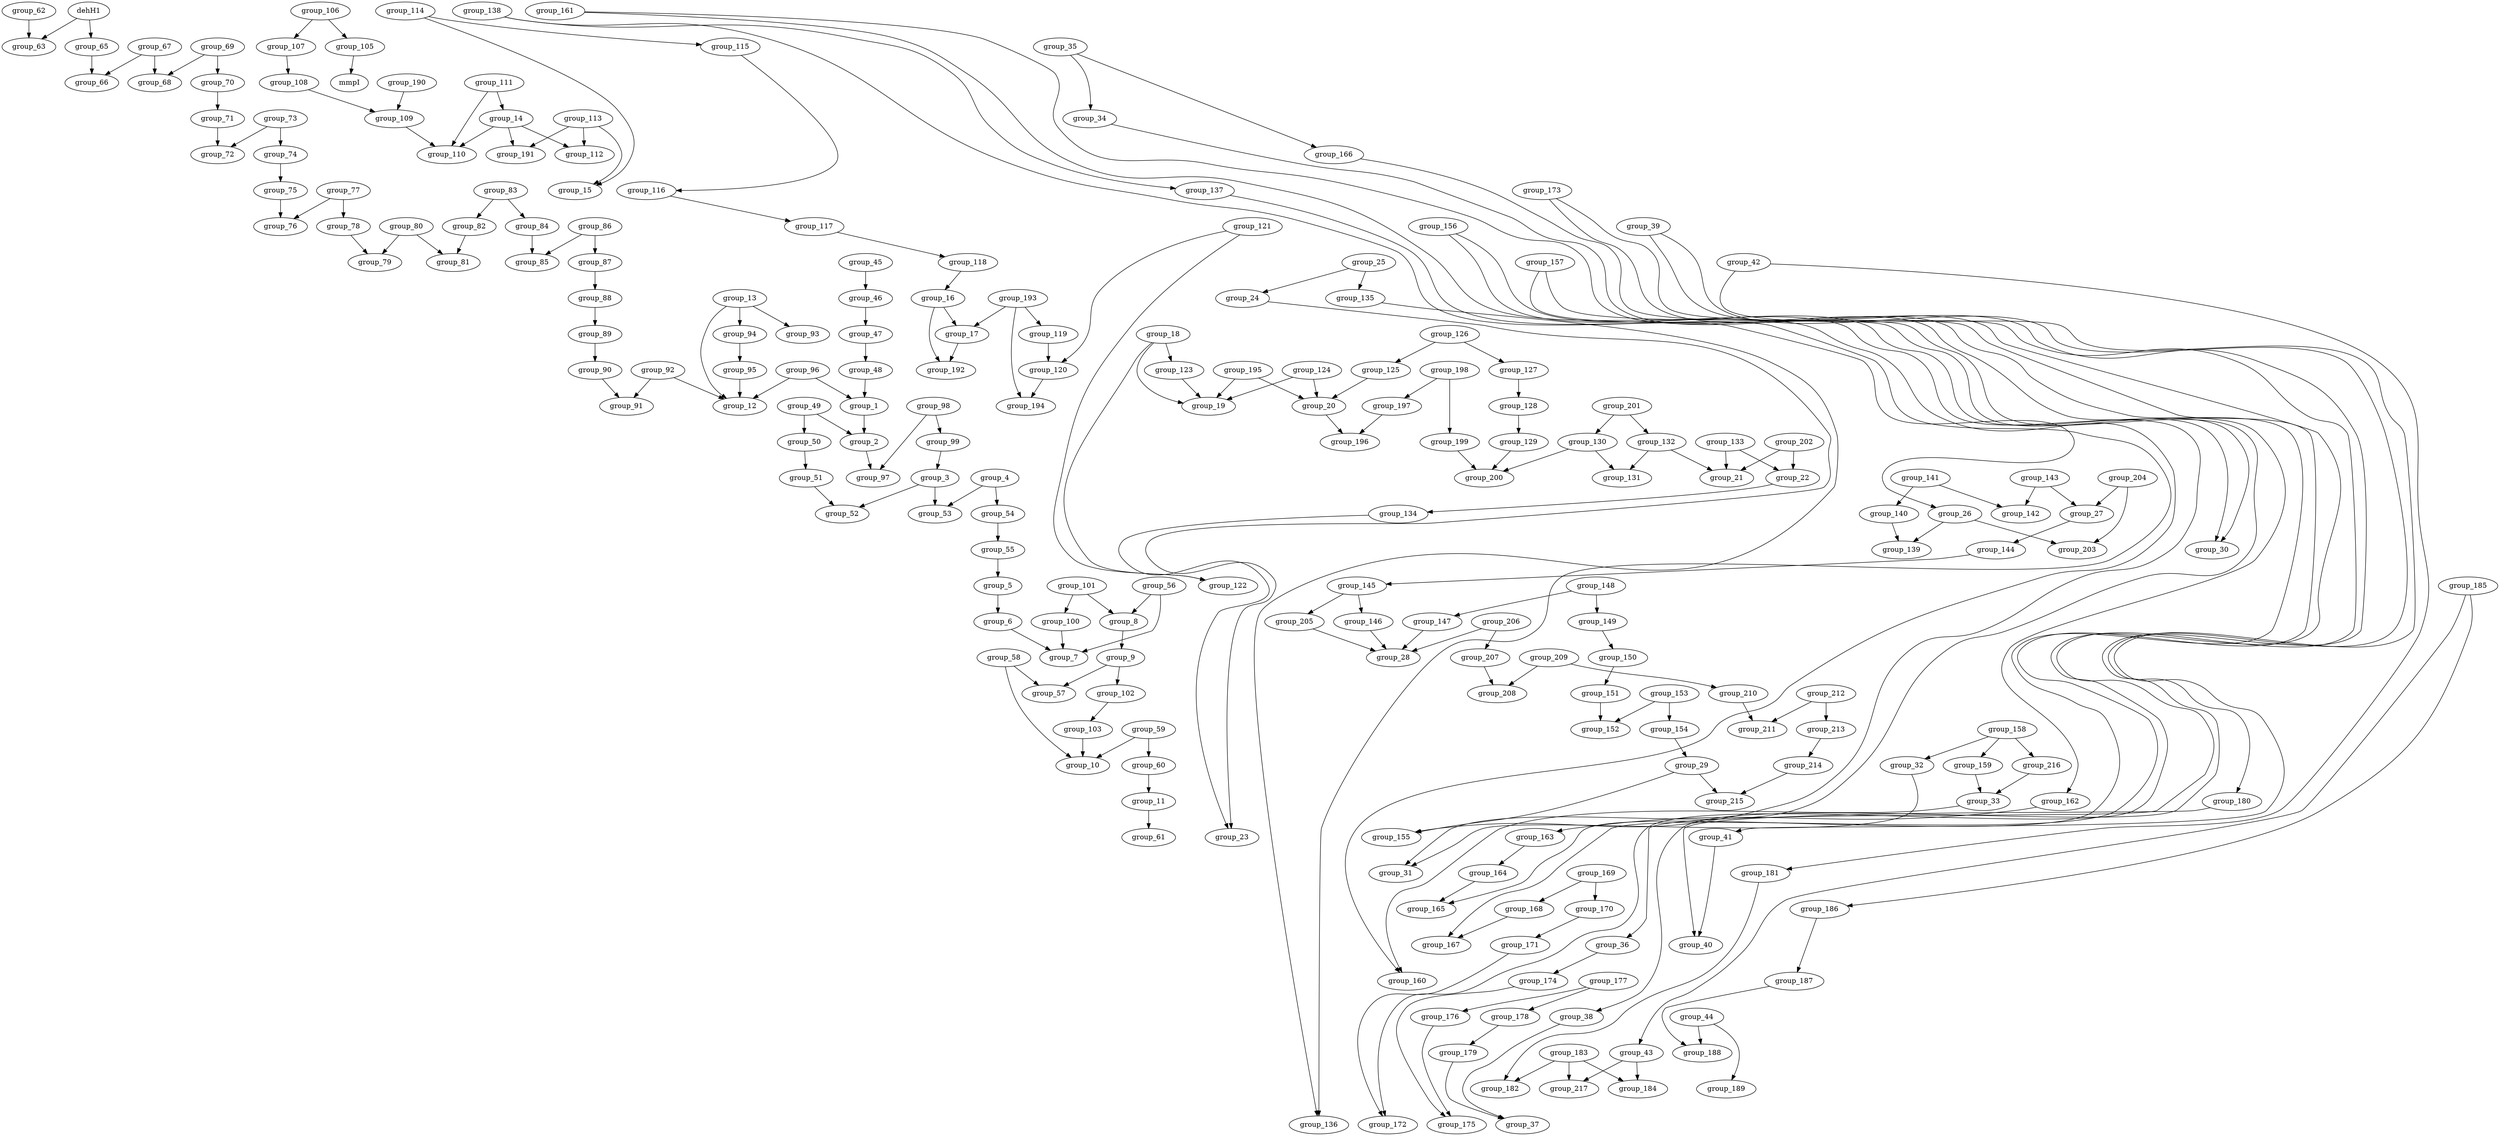 digraph g
{

  /* list of nodes */
  "dehH1";
  "group_1";
  "group_10";
  "group_100";
  "group_101";
  "group_102";
  "group_103";
  "group_105";
  "group_106";
  "group_107";
  "group_108";
  "group_109";
  "group_11";
  "group_110";
  "group_111";
  "group_112";
  "group_113";
  "group_114";
  "group_115";
  "group_116";
  "group_117";
  "group_118";
  "group_119";
  "group_12";
  "group_120";
  "group_121";
  "group_122";
  "group_123";
  "group_124";
  "group_125";
  "group_126";
  "group_127";
  "group_128";
  "group_129";
  "group_13";
  "group_130";
  "group_131";
  "group_132";
  "group_133";
  "group_134";
  "group_135";
  "group_136";
  "group_137";
  "group_138";
  "group_139";
  "group_14";
  "group_140";
  "group_141";
  "group_142";
  "group_143";
  "group_144";
  "group_145";
  "group_146";
  "group_147";
  "group_148";
  "group_149";
  "group_15";
  "group_150";
  "group_151";
  "group_152";
  "group_153";
  "group_154";
  "group_155";
  "group_156";
  "group_157";
  "group_158";
  "group_159";
  "group_16";
  "group_160";
  "group_161";
  "group_162";
  "group_163";
  "group_164";
  "group_165";
  "group_166";
  "group_167";
  "group_168";
  "group_169";
  "group_17";
  "group_170";
  "group_171";
  "group_172";
  "group_173";
  "group_174";
  "group_175";
  "group_176";
  "group_177";
  "group_178";
  "group_179";
  "group_18";
  "group_180";
  "group_181";
  "group_182";
  "group_183";
  "group_184";
  "group_185";
  "group_186";
  "group_187";
  "group_188";
  "group_189";
  "group_19";
  "group_190";
  "group_191";
  "group_192";
  "group_193";
  "group_194";
  "group_195";
  "group_196";
  "group_197";
  "group_198";
  "group_199";
  "group_2";
  "group_20";
  "group_200";
  "group_201";
  "group_202";
  "group_203";
  "group_204";
  "group_205";
  "group_206";
  "group_207";
  "group_208";
  "group_209";
  "group_21";
  "group_210";
  "group_211";
  "group_212";
  "group_213";
  "group_214";
  "group_215";
  "group_216";
  "group_217";
  "group_22";
  "group_23";
  "group_24";
  "group_25";
  "group_26";
  "group_27";
  "group_28";
  "group_29";
  "group_3";
  "group_30";
  "group_31";
  "group_32";
  "group_33";
  "group_34";
  "group_35";
  "group_36";
  "group_37";
  "group_38";
  "group_39";
  "group_4";
  "group_40";
  "group_41";
  "group_42";
  "group_43";
  "group_44";
  "group_45";
  "group_46";
  "group_47";
  "group_48";
  "group_49";
  "group_5";
  "group_50";
  "group_51";
  "group_52";
  "group_53";
  "group_54";
  "group_55";
  "group_56";
  "group_57";
  "group_58";
  "group_59";
  "group_6";
  "group_60";
  "group_61";
  "group_62";
  "group_63";
  "group_65";
  "group_66";
  "group_67";
  "group_68";
  "group_69";
  "group_7";
  "group_70";
  "group_71";
  "group_72";
  "group_73";
  "group_74";
  "group_75";
  "group_76";
  "group_77";
  "group_78";
  "group_79";
  "group_8";
  "group_80";
  "group_81";
  "group_82";
  "group_83";
  "group_84";
  "group_85";
  "group_86";
  "group_87";
  "group_88";
  "group_89";
  "group_9";
  "group_90";
  "group_91";
  "group_92";
  "group_93";
  "group_94";
  "group_95";
  "group_96";
  "group_97";
  "group_98";
  "group_99";
  "mmpI";

  /* list of edges */
  "dehH1" -> "group_63" [weight = "1"];
  "dehH1" -> "group_65" [weight = "1"];
  "group_100" -> "group_7" [weight = "2"];
  "group_101" -> "group_100" [weight = "2"];
  "group_101" -> "group_8" [weight = "2"];
  "group_102" -> "group_103" [weight = "2"];
  "group_103" -> "group_10" [weight = "2"];
  "group_105" -> "mmpI" [weight = "1"];
  "group_106" -> "group_105" [weight = "1"];
  "group_106" -> "group_107" [weight = "1"];
  "group_107" -> "group_108" [weight = "1"];
  "group_108" -> "group_109" [weight = "1"];
  "group_109" -> "group_110" [weight = "0.5"];
  "group_111" -> "group_110" [weight = "1"];
  "group_111" -> "group_14" [weight = "1"];
  "group_113" -> "group_112" [weight = "1"];
  "group_113" -> "group_15" [weight = "0.5"];
  "group_113" -> "group_191" [weight = "1"];
  "group_114" -> "group_115" [weight = "0.5"];
  "group_114" -> "group_15" [weight = "0.5"];
  "group_115" -> "group_116" [weight = "0.5"];
  "group_116" -> "group_117" [weight = "0.5"];
  "group_117" -> "group_118" [weight = "0.5"];
  "group_118" -> "group_16" [weight = "0.5"];
  "group_119" -> "group_120" [weight = "1"];
  "group_11" -> "group_61" [weight = "1"];
  "group_120" -> "group_194" [weight = "1"];
  "group_121" -> "group_120" [weight = "0.5"];
  "group_121" -> "group_122" [weight = "0.5"];
  "group_123" -> "group_19" [weight = "1"];
  "group_124" -> "group_19" [weight = "1"];
  "group_124" -> "group_20" [weight = "1"];
  "group_125" -> "group_20" [weight = "1"];
  "group_126" -> "group_125" [weight = "1"];
  "group_126" -> "group_127" [weight = "1"];
  "group_127" -> "group_128" [weight = "1"];
  "group_128" -> "group_129" [weight = "1"];
  "group_129" -> "group_200" [weight = "1"];
  "group_130" -> "group_131" [weight = "1"];
  "group_130" -> "group_200" [weight = "0.5"];
  "group_132" -> "group_131" [weight = "1"];
  "group_132" -> "group_21" [weight = "0.5"];
  "group_133" -> "group_21" [weight = "1"];
  "group_133" -> "group_22" [weight = "1"];
  "group_134" -> "group_23" [weight = "0.5"];
  "group_135" -> "group_136" [weight = "0.5"];
  "group_137" -> "group_136" [weight = "0.5"];
  "group_138" -> "group_137" [weight = "0.5"];
  "group_138" -> "group_26" [weight = "0.5"];
  "group_13" -> "group_12" [weight = "1"];
  "group_13" -> "group_93" [weight = "1"];
  "group_13" -> "group_94" [weight = "2"];
  "group_140" -> "group_139" [weight = "1"];
  "group_141" -> "group_140" [weight = "1"];
  "group_141" -> "group_142" [weight = "1"];
  "group_143" -> "group_142" [weight = "1"];
  "group_143" -> "group_27" [weight = "1"];
  "group_144" -> "group_145" [weight = "0.5"];
  "group_145" -> "group_146" [weight = "1"];
  "group_145" -> "group_205" [weight = "1"];
  "group_146" -> "group_28" [weight = "1"];
  "group_147" -> "group_28" [weight = "1"];
  "group_148" -> "group_147" [weight = "1"];
  "group_148" -> "group_149" [weight = "1"];
  "group_149" -> "group_150" [weight = "1"];
  "group_14" -> "group_110" [weight = "1"];
  "group_14" -> "group_112" [weight = "1"];
  "group_14" -> "group_191" [weight = "1"];
  "group_150" -> "group_151" [weight = "1"];
  "group_151" -> "group_152" [weight = "1"];
  "group_153" -> "group_152" [weight = "1"];
  "group_153" -> "group_154" [weight = "1"];
  "group_154" -> "group_29" [weight = "1"];
  "group_156" -> "group_155" [weight = "0.5"];
  "group_156" -> "group_30" [weight = "0.5"];
  "group_157" -> "group_30" [weight = "0.5"];
  "group_157" -> "group_31" [weight = "0.5"];
  "group_158" -> "group_159" [weight = "1"];
  "group_158" -> "group_216" [weight = "1"];
  "group_158" -> "group_32" [weight = "0.5"];
  "group_159" -> "group_33" [weight = "1"];
  "group_161" -> "group_160" [weight = "0.5"];
  "group_161" -> "group_162" [weight = "0.5"];
  "group_162" -> "group_163" [weight = "0.5"];
  "group_163" -> "group_164" [weight = "0.5"];
  "group_164" -> "group_165" [weight = "0.5"];
  "group_166" -> "group_167" [weight = "0.5"];
  "group_168" -> "group_167" [weight = "0.5"];
  "group_169" -> "group_168" [weight = "0.5"];
  "group_169" -> "group_170" [weight = "0.5"];
  "group_16" -> "group_17" [weight = "1"];
  "group_16" -> "group_192" [weight = "1"];
  "group_170" -> "group_171" [weight = "0.5"];
  "group_171" -> "group_172" [weight = "0.5"];
  "group_173" -> "group_172" [weight = "0.5"];
  "group_173" -> "group_36" [weight = "0.5"];
  "group_174" -> "group_175" [weight = "0.5"];
  "group_176" -> "group_175" [weight = "0.5"];
  "group_177" -> "group_176" [weight = "0.5"];
  "group_177" -> "group_178" [weight = "0.5"];
  "group_178" -> "group_179" [weight = "0.5"];
  "group_179" -> "group_37" [weight = "0.5"];
  "group_17" -> "group_192" [weight = "1"];
  "group_180" -> "group_40" [weight = "0.5"];
  "group_181" -> "group_182" [weight = "0.5"];
  "group_183" -> "group_182" [weight = "0.5"];
  "group_183" -> "group_184" [weight = "1"];
  "group_183" -> "group_217" [weight = "1"];
  "group_185" -> "group_186" [weight = "0.5"];
  "group_185" -> "group_43" [weight = "0.5"];
  "group_186" -> "group_187" [weight = "0.5"];
  "group_187" -> "group_188" [weight = "0.5"];
  "group_18" -> "group_122" [weight = "0.5"];
  "group_18" -> "group_123" [weight = "1"];
  "group_18" -> "group_19" [weight = "1"];
  "group_190" -> "group_109" [weight = "1"];
  "group_193" -> "group_119" [weight = "1"];
  "group_193" -> "group_17" [weight = "0.5"];
  "group_193" -> "group_194" [weight = "1"];
  "group_195" -> "group_19" [weight = "1"];
  "group_195" -> "group_20" [weight = "1"];
  "group_197" -> "group_196" [weight = "1"];
  "group_198" -> "group_197" [weight = "1"];
  "group_198" -> "group_199" [weight = "1"];
  "group_199" -> "group_200" [weight = "1"];
  "group_1" -> "group_2" [weight = "1"];
  "group_201" -> "group_130" [weight = "1"];
  "group_201" -> "group_132" [weight = "1"];
  "group_202" -> "group_21" [weight = "1"];
  "group_202" -> "group_22" [weight = "1"];
  "group_204" -> "group_203" [weight = "1"];
  "group_204" -> "group_27" [weight = "1"];
  "group_205" -> "group_28" [weight = "1"];
  "group_206" -> "group_207" [weight = "1"];
  "group_206" -> "group_28" [weight = "1"];
  "group_207" -> "group_208" [weight = "1"];
  "group_209" -> "group_208" [weight = "1"];
  "group_209" -> "group_210" [weight = "1"];
  "group_20" -> "group_196" [weight = "1"];
  "group_210" -> "group_211" [weight = "1"];
  "group_212" -> "group_211" [weight = "1"];
  "group_212" -> "group_213" [weight = "1"];
  "group_213" -> "group_214" [weight = "1"];
  "group_214" -> "group_215" [weight = "1"];
  "group_216" -> "group_33" [weight = "1"];
  "group_22" -> "group_134" [weight = "0.5"];
  "group_24" -> "group_23" [weight = "0.5"];
  "group_25" -> "group_135" [weight = "0.5"];
  "group_25" -> "group_24" [weight = "0.5"];
  "group_26" -> "group_139" [weight = "1"];
  "group_26" -> "group_203" [weight = "1"];
  "group_27" -> "group_144" [weight = "0.5"];
  "group_29" -> "group_155" [weight = "0.5"];
  "group_29" -> "group_215" [weight = "1"];
  "group_2" -> "group_97" [weight = "2"];
  "group_32" -> "group_31" [weight = "0.5"];
  "group_33" -> "group_160" [weight = "0.5"];
  "group_34" -> "group_165" [weight = "0.5"];
  "group_35" -> "group_166" [weight = "0.5"];
  "group_35" -> "group_34" [weight = "0.5"];
  "group_36" -> "group_174" [weight = "0.5"];
  "group_38" -> "group_37" [weight = "0.5"];
  "group_39" -> "group_180" [weight = "0.5"];
  "group_39" -> "group_38" [weight = "0.5"];
  "group_3" -> "group_52" [weight = "2"];
  "group_3" -> "group_53" [weight = "1"];
  "group_41" -> "group_40" [weight = "0.5"];
  "group_42" -> "group_181" [weight = "0.5"];
  "group_42" -> "group_41" [weight = "0.5"];
  "group_43" -> "group_184" [weight = "1"];
  "group_43" -> "group_217" [weight = "1"];
  "group_44" -> "group_188" [weight = "0.5"];
  "group_44" -> "group_189" [weight = "0.5"];
  "group_45" -> "group_46" [weight = "2"];
  "group_46" -> "group_47" [weight = "2"];
  "group_47" -> "group_48" [weight = "2"];
  "group_48" -> "group_1" [weight = "2"];
  "group_49" -> "group_2" [weight = "2"];
  "group_49" -> "group_50" [weight = "2"];
  "group_4" -> "group_53" [weight = "1"];
  "group_4" -> "group_54" [weight = "1"];
  "group_50" -> "group_51" [weight = "2"];
  "group_51" -> "group_52" [weight = "2"];
  "group_54" -> "group_55" [weight = "1"];
  "group_55" -> "group_5" [weight = "1"];
  "group_56" -> "group_7" [weight = "2"];
  "group_56" -> "group_8" [weight = "2"];
  "group_58" -> "group_10" [weight = "2"];
  "group_58" -> "group_57" [weight = "2"];
  "group_59" -> "group_10" [weight = "1"];
  "group_59" -> "group_60" [weight = "1"];
  "group_5" -> "group_6" [weight = "1"];
  "group_60" -> "group_11" [weight = "1"];
  "group_62" -> "group_63" [weight = "1"];
  "group_65" -> "group_66" [weight = "1"];
  "group_67" -> "group_66" [weight = "1"];
  "group_67" -> "group_68" [weight = "1"];
  "group_69" -> "group_68" [weight = "1"];
  "group_69" -> "group_70" [weight = "1"];
  "group_6" -> "group_7" [weight = "1"];
  "group_70" -> "group_71" [weight = "1"];
  "group_71" -> "group_72" [weight = "1"];
  "group_73" -> "group_72" [weight = "1"];
  "group_73" -> "group_74" [weight = "1"];
  "group_74" -> "group_75" [weight = "1"];
  "group_75" -> "group_76" [weight = "1"];
  "group_77" -> "group_76" [weight = "1"];
  "group_77" -> "group_78" [weight = "1"];
  "group_78" -> "group_79" [weight = "1"];
  "group_80" -> "group_79" [weight = "1"];
  "group_80" -> "group_81" [weight = "1"];
  "group_82" -> "group_81" [weight = "1"];
  "group_83" -> "group_82" [weight = "1"];
  "group_83" -> "group_84" [weight = "1"];
  "group_84" -> "group_85" [weight = "1"];
  "group_86" -> "group_85" [weight = "1"];
  "group_86" -> "group_87" [weight = "1"];
  "group_87" -> "group_88" [weight = "1"];
  "group_88" -> "group_89" [weight = "1"];
  "group_89" -> "group_90" [weight = "1"];
  "group_8" -> "group_9" [weight = "1"];
  "group_90" -> "group_91" [weight = "1"];
  "group_92" -> "group_12" [weight = "1"];
  "group_92" -> "group_91" [weight = "1"];
  "group_94" -> "group_95" [weight = "2"];
  "group_95" -> "group_12" [weight = "2"];
  "group_96" -> "group_1" [weight = "2"];
  "group_96" -> "group_12" [weight = "2"];
  "group_98" -> "group_97" [weight = "2"];
  "group_98" -> "group_99" [weight = "2"];
  "group_99" -> "group_3" [weight = "2"];
  "group_9" -> "group_102" [weight = "2"];
  "group_9" -> "group_57" [weight = "2"];
}

